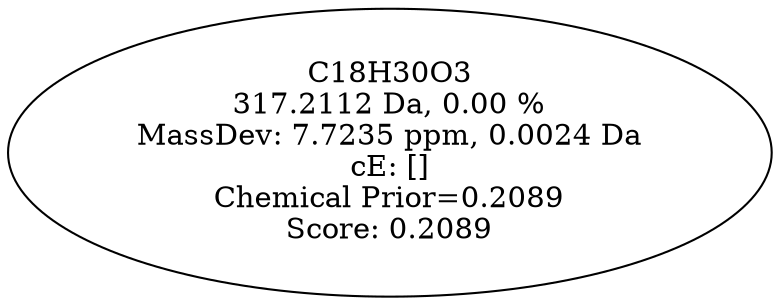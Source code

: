 strict digraph {
v1 [label="C18H30O3\n317.2112 Da, 0.00 %\nMassDev: 7.7235 ppm, 0.0024 Da\ncE: []\nChemical Prior=0.2089\nScore: 0.2089"];
}